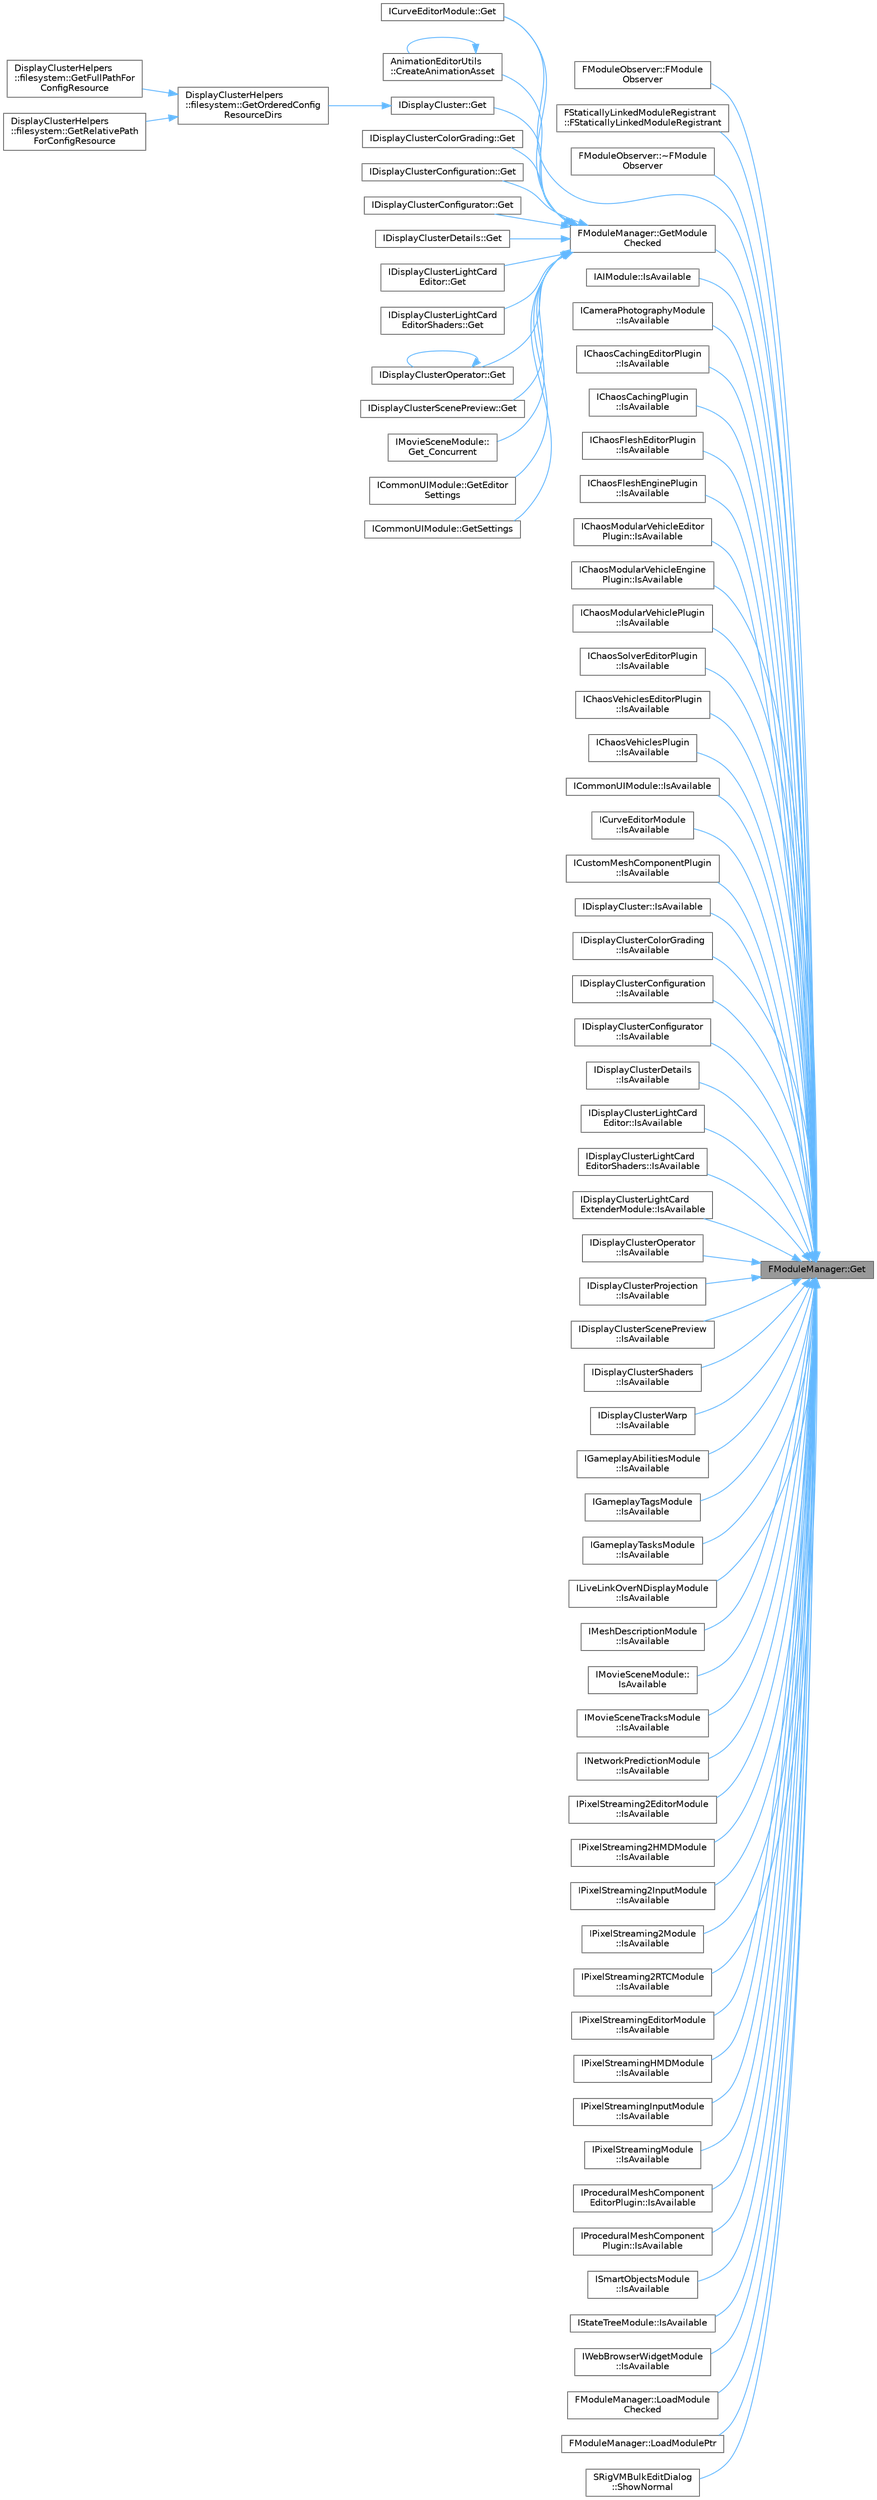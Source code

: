 digraph "FModuleManager::Get"
{
 // INTERACTIVE_SVG=YES
 // LATEX_PDF_SIZE
  bgcolor="transparent";
  edge [fontname=Helvetica,fontsize=10,labelfontname=Helvetica,labelfontsize=10];
  node [fontname=Helvetica,fontsize=10,shape=box,height=0.2,width=0.4];
  rankdir="RL";
  Node1 [id="Node000001",label="FModuleManager::Get",height=0.2,width=0.4,color="gray40", fillcolor="grey60", style="filled", fontcolor="black",tooltip="Gets the singleton instance of the module manager."];
  Node1 -> Node2 [id="edge1_Node000001_Node000002",dir="back",color="steelblue1",style="solid",tooltip=" "];
  Node2 [id="Node000002",label="FModuleObserver::FModule\lObserver",height=0.2,width=0.4,color="grey40", fillcolor="white", style="filled",URL="$d1/d08/classFModuleObserver.html#acb58242c6457276d0bef698d114d9971",tooltip="Constructor."];
  Node1 -> Node3 [id="edge2_Node000001_Node000003",dir="back",color="steelblue1",style="solid",tooltip=" "];
  Node3 [id="Node000003",label="FStaticallyLinkedModuleRegistrant\l::FStaticallyLinkedModuleRegistrant",height=0.2,width=0.4,color="grey40", fillcolor="white", style="filled",URL="$d3/d95/classFStaticallyLinkedModuleRegistrant.html#aafaa34abb71e7a26017ee8b0ecc588b8",tooltip="Explicit constructor that registers a statically linked module."];
  Node1 -> Node4 [id="edge3_Node000001_Node000004",dir="back",color="steelblue1",style="solid",tooltip=" "];
  Node4 [id="Node000004",label="FModuleObserver::~FModule\lObserver",height=0.2,width=0.4,color="grey40", fillcolor="white", style="filled",URL="$d1/d08/classFModuleObserver.html#a08b4d0593f591d749bbb8238f32cfbba",tooltip=" "];
  Node1 -> Node5 [id="edge4_Node000001_Node000005",dir="back",color="steelblue1",style="solid",tooltip=" "];
  Node5 [id="Node000005",label="ICurveEditorModule::Get",height=0.2,width=0.4,color="grey40", fillcolor="white", style="filled",URL="$d0/deb/classICurveEditorModule.html#ac5f8c0095488f993c1fef82c553e06b4",tooltip=" "];
  Node1 -> Node6 [id="edge5_Node000001_Node000006",dir="back",color="steelblue1",style="solid",tooltip=" "];
  Node6 [id="Node000006",label="FModuleManager::GetModule\lChecked",height=0.2,width=0.4,color="grey40", fillcolor="white", style="filled",URL="$dd/dbe/classFModuleManager.html#ad6b07e263e8862f6f71891440a632208",tooltip="Gets a module by name, checking to ensure it exists."];
  Node6 -> Node7 [id="edge6_Node000006_Node000007",dir="back",color="steelblue1",style="solid",tooltip=" "];
  Node7 [id="Node000007",label="AnimationEditorUtils\l::CreateAnimationAsset",height=0.2,width=0.4,color="grey40", fillcolor="white", style="filled",URL="$d6/d71/namespaceAnimationEditorUtils.html#af3a8071c018c5633e493934f64450342",tooltip=" "];
  Node7 -> Node7 [id="edge7_Node000007_Node000007",dir="back",color="steelblue1",style="solid",tooltip=" "];
  Node6 -> Node5 [id="edge8_Node000006_Node000005",dir="back",color="steelblue1",style="solid",tooltip=" "];
  Node6 -> Node8 [id="edge9_Node000006_Node000008",dir="back",color="steelblue1",style="solid",tooltip=" "];
  Node8 [id="Node000008",label="IDisplayCluster::Get",height=0.2,width=0.4,color="grey40", fillcolor="white", style="filled",URL="$d0/df1/classIDisplayCluster.html#a79d983d3b29fff99676d183bf17e2213",tooltip="Singleton-like access to this module's interface."];
  Node8 -> Node9 [id="edge10_Node000008_Node000009",dir="back",color="steelblue1",style="solid",tooltip=" "];
  Node9 [id="Node000009",label="DisplayClusterHelpers\l::filesystem::GetOrderedConfig\lResourceDirs",height=0.2,width=0.4,color="grey40", fillcolor="white", style="filled",URL="$d0/d2f/namespaceDisplayClusterHelpers_1_1filesystem.html#ad2328057731a9777f664eef7bb71b018",tooltip="Get ordered search base dirs for resources."];
  Node9 -> Node10 [id="edge11_Node000009_Node000010",dir="back",color="steelblue1",style="solid",tooltip=" "];
  Node10 [id="Node000010",label="DisplayClusterHelpers\l::filesystem::GetFullPathFor\lConfigResource",height=0.2,width=0.4,color="grey40", fillcolor="white", style="filled",URL="$d0/d2f/namespaceDisplayClusterHelpers_1_1filesystem.html#a99327908fd610ff6dc8c0fb4a3725fb6",tooltip=" "];
  Node9 -> Node11 [id="edge12_Node000009_Node000011",dir="back",color="steelblue1",style="solid",tooltip=" "];
  Node11 [id="Node000011",label="DisplayClusterHelpers\l::filesystem::GetRelativePath\lForConfigResource",height=0.2,width=0.4,color="grey40", fillcolor="white", style="filled",URL="$d0/d2f/namespaceDisplayClusterHelpers_1_1filesystem.html#a0db99ab7b81af7ac0cb02f865f63bc48",tooltip="Getting the relative path to an external file."];
  Node6 -> Node12 [id="edge13_Node000006_Node000012",dir="back",color="steelblue1",style="solid",tooltip=" "];
  Node12 [id="Node000012",label="IDisplayClusterColorGrading::Get",height=0.2,width=0.4,color="grey40", fillcolor="white", style="filled",URL="$db/d99/classIDisplayClusterColorGrading.html#a8f864ce315cafca21a956cc047558433",tooltip="Singleton-like access to this module's interface."];
  Node6 -> Node13 [id="edge14_Node000006_Node000013",dir="back",color="steelblue1",style="solid",tooltip=" "];
  Node13 [id="Node000013",label="IDisplayClusterConfiguration::Get",height=0.2,width=0.4,color="grey40", fillcolor="white", style="filled",URL="$dd/d82/classIDisplayClusterConfiguration.html#afb71b76df02d411f9e30d97bbedc1338",tooltip="Singleton-like access to this module's interface."];
  Node6 -> Node14 [id="edge15_Node000006_Node000014",dir="back",color="steelblue1",style="solid",tooltip=" "];
  Node14 [id="Node000014",label="IDisplayClusterConfigurator::Get",height=0.2,width=0.4,color="grey40", fillcolor="white", style="filled",URL="$d6/d2c/classIDisplayClusterConfigurator.html#a3866e85523a9300d91e13c1487a65c9f",tooltip="Singleton-like access to this module's interface."];
  Node6 -> Node15 [id="edge16_Node000006_Node000015",dir="back",color="steelblue1",style="solid",tooltip=" "];
  Node15 [id="Node000015",label="IDisplayClusterDetails::Get",height=0.2,width=0.4,color="grey40", fillcolor="white", style="filled",URL="$dc/d35/classIDisplayClusterDetails.html#a8cd0237bb2011fce208ad9686ab3683f",tooltip="Singleton-like access to this module's interface."];
  Node6 -> Node16 [id="edge17_Node000006_Node000016",dir="back",color="steelblue1",style="solid",tooltip=" "];
  Node16 [id="Node000016",label="IDisplayClusterLightCard\lEditor::Get",height=0.2,width=0.4,color="grey40", fillcolor="white", style="filled",URL="$d5/ddb/classIDisplayClusterLightCardEditor.html#af10f5ab189a0518982b9ab0a03fb1dc9",tooltip="Singleton-like access to this module's interface."];
  Node6 -> Node17 [id="edge18_Node000006_Node000017",dir="back",color="steelblue1",style="solid",tooltip=" "];
  Node17 [id="Node000017",label="IDisplayClusterLightCard\lEditorShaders::Get",height=0.2,width=0.4,color="grey40", fillcolor="white", style="filled",URL="$d8/d59/classIDisplayClusterLightCardEditorShaders.html#a460262ea02f19eca3159665bad1def62",tooltip="Singleton-like access to this module's interface."];
  Node6 -> Node18 [id="edge19_Node000006_Node000018",dir="back",color="steelblue1",style="solid",tooltip=" "];
  Node18 [id="Node000018",label="IDisplayClusterOperator::Get",height=0.2,width=0.4,color="grey40", fillcolor="white", style="filled",URL="$d3/d6e/classIDisplayClusterOperator.html#a8d57708f4db41139a9976b785b972aef",tooltip="Singleton-like access to this module's interface."];
  Node18 -> Node18 [id="edge20_Node000018_Node000018",dir="back",color="steelblue1",style="solid",tooltip=" "];
  Node6 -> Node19 [id="edge21_Node000006_Node000019",dir="back",color="steelblue1",style="solid",tooltip=" "];
  Node19 [id="Node000019",label="IDisplayClusterScenePreview::Get",height=0.2,width=0.4,color="grey40", fillcolor="white", style="filled",URL="$d4/de8/classIDisplayClusterScenePreview.html#a3833988c76ef2d02b0183bb036b9dce0",tooltip="Singleton-like access to this module's interface."];
  Node6 -> Node20 [id="edge22_Node000006_Node000020",dir="back",color="steelblue1",style="solid",tooltip=" "];
  Node20 [id="Node000020",label="IMovieSceneModule::\lGet_Concurrent",height=0.2,width=0.4,color="grey40", fillcolor="white", style="filled",URL="$d3/d7d/classIMovieSceneModule.html#a2ec9006b8d50a997dc03c48850b065b1",tooltip=" "];
  Node6 -> Node21 [id="edge23_Node000006_Node000021",dir="back",color="steelblue1",style="solid",tooltip=" "];
  Node21 [id="Node000021",label="ICommonUIModule::GetEditor\lSettings",height=0.2,width=0.4,color="grey40", fillcolor="white", style="filled",URL="$da/d7f/classICommonUIModule.html#a7c06c1ff3af106f7532289780e9d13be",tooltip=" "];
  Node6 -> Node22 [id="edge24_Node000006_Node000022",dir="back",color="steelblue1",style="solid",tooltip=" "];
  Node22 [id="Node000022",label="ICommonUIModule::GetSettings",height=0.2,width=0.4,color="grey40", fillcolor="white", style="filled",URL="$da/d7f/classICommonUIModule.html#a0ff413aff5bf3be3b0305bd29e6931f9",tooltip=" "];
  Node1 -> Node23 [id="edge25_Node000001_Node000023",dir="back",color="steelblue1",style="solid",tooltip=" "];
  Node23 [id="Node000023",label="IAIModule::IsAvailable",height=0.2,width=0.4,color="grey40", fillcolor="white", style="filled",URL="$d3/dfd/classIAIModule.html#acc0a776a1f022416568e9ab3ebe5b102",tooltip="Checks to see if this module is loaded and ready."];
  Node1 -> Node24 [id="edge26_Node000001_Node000024",dir="back",color="steelblue1",style="solid",tooltip=" "];
  Node24 [id="Node000024",label="ICameraPhotographyModule\l::IsAvailable",height=0.2,width=0.4,color="grey40", fillcolor="white", style="filled",URL="$da/de1/classICameraPhotographyModule.html#a2c200671549fe8678555936dd9162ae5",tooltip="Checks to see if this module is loaded and ready."];
  Node1 -> Node25 [id="edge27_Node000001_Node000025",dir="back",color="steelblue1",style="solid",tooltip=" "];
  Node25 [id="Node000025",label="IChaosCachingEditorPlugin\l::IsAvailable",height=0.2,width=0.4,color="grey40", fillcolor="white", style="filled",URL="$dc/d73/classIChaosCachingEditorPlugin.html#a2d96c7fa47c81957ab92eb43820fa09d",tooltip="Checks to see if this module is loaded and ready."];
  Node1 -> Node26 [id="edge28_Node000001_Node000026",dir="back",color="steelblue1",style="solid",tooltip=" "];
  Node26 [id="Node000026",label="IChaosCachingPlugin\l::IsAvailable",height=0.2,width=0.4,color="grey40", fillcolor="white", style="filled",URL="$d0/de3/classIChaosCachingPlugin.html#a718d9138bdfdad62ebeb0ba560707833",tooltip="Checks to see if this module is loaded and ready."];
  Node1 -> Node27 [id="edge29_Node000001_Node000027",dir="back",color="steelblue1",style="solid",tooltip=" "];
  Node27 [id="Node000027",label="IChaosFleshEditorPlugin\l::IsAvailable",height=0.2,width=0.4,color="grey40", fillcolor="white", style="filled",URL="$d2/d5f/classIChaosFleshEditorPlugin.html#af15d766136131348e0d50241902f5602",tooltip="Checks to see if this module is loaded and ready."];
  Node1 -> Node28 [id="edge30_Node000001_Node000028",dir="back",color="steelblue1",style="solid",tooltip=" "];
  Node28 [id="Node000028",label="IChaosFleshEnginePlugin\l::IsAvailable",height=0.2,width=0.4,color="grey40", fillcolor="white", style="filled",URL="$d3/d8a/classIChaosFleshEnginePlugin.html#afe1877c4e42b12aeebabc620e0f06c95",tooltip="Checks to see if this module is loaded and ready."];
  Node1 -> Node29 [id="edge31_Node000001_Node000029",dir="back",color="steelblue1",style="solid",tooltip=" "];
  Node29 [id="Node000029",label="IChaosModularVehicleEditor\lPlugin::IsAvailable",height=0.2,width=0.4,color="grey40", fillcolor="white", style="filled",URL="$df/d3b/classIChaosModularVehicleEditorPlugin.html#a9e67056a0fdf05ac39735b1ccb856007",tooltip="Checks to see if this module is loaded and ready."];
  Node1 -> Node30 [id="edge32_Node000001_Node000030",dir="back",color="steelblue1",style="solid",tooltip=" "];
  Node30 [id="Node000030",label="IChaosModularVehicleEngine\lPlugin::IsAvailable",height=0.2,width=0.4,color="grey40", fillcolor="white", style="filled",URL="$d1/d49/classIChaosModularVehicleEnginePlugin.html#a82ecd87de7fe7e5ffefac6ddcc972b40",tooltip="Checks to see if this module is loaded and ready."];
  Node1 -> Node31 [id="edge33_Node000001_Node000031",dir="back",color="steelblue1",style="solid",tooltip=" "];
  Node31 [id="Node000031",label="IChaosModularVehiclePlugin\l::IsAvailable",height=0.2,width=0.4,color="grey40", fillcolor="white", style="filled",URL="$dd/d7b/classIChaosModularVehiclePlugin.html#acbfc33fa38a68f4f1bf311395c58eee9",tooltip="Checks to see if this module is loaded and ready."];
  Node1 -> Node32 [id="edge34_Node000001_Node000032",dir="back",color="steelblue1",style="solid",tooltip=" "];
  Node32 [id="Node000032",label="IChaosSolverEditorPlugin\l::IsAvailable",height=0.2,width=0.4,color="grey40", fillcolor="white", style="filled",URL="$d6/de1/classIChaosSolverEditorPlugin.html#a0b9e0f9a479605983e300f3469b72997",tooltip="Checks to see if this module is loaded and ready."];
  Node1 -> Node33 [id="edge35_Node000001_Node000033",dir="back",color="steelblue1",style="solid",tooltip=" "];
  Node33 [id="Node000033",label="IChaosVehiclesEditorPlugin\l::IsAvailable",height=0.2,width=0.4,color="grey40", fillcolor="white", style="filled",URL="$d1/dd8/classIChaosVehiclesEditorPlugin.html#af9d15dd52485711782d55a26b480edf1",tooltip="Checks to see if this module is loaded and ready."];
  Node1 -> Node34 [id="edge36_Node000001_Node000034",dir="back",color="steelblue1",style="solid",tooltip=" "];
  Node34 [id="Node000034",label="IChaosVehiclesPlugin\l::IsAvailable",height=0.2,width=0.4,color="grey40", fillcolor="white", style="filled",URL="$d8/d63/classIChaosVehiclesPlugin.html#a20d73df34cf88892230791501ba7f25f",tooltip="Checks to see if this module is loaded and ready."];
  Node1 -> Node35 [id="edge37_Node000001_Node000035",dir="back",color="steelblue1",style="solid",tooltip=" "];
  Node35 [id="Node000035",label="ICommonUIModule::IsAvailable",height=0.2,width=0.4,color="grey40", fillcolor="white", style="filled",URL="$da/d7f/classICommonUIModule.html#a3e6566bd9cbadc19c4ba66b64aed6293",tooltip="Checks to see if this module is loaded and ready."];
  Node1 -> Node36 [id="edge38_Node000001_Node000036",dir="back",color="steelblue1",style="solid",tooltip=" "];
  Node36 [id="Node000036",label="ICurveEditorModule\l::IsAvailable",height=0.2,width=0.4,color="grey40", fillcolor="white", style="filled",URL="$d0/deb/classICurveEditorModule.html#a071df98ed548839a889f3ff40f42625d",tooltip=" "];
  Node1 -> Node37 [id="edge39_Node000001_Node000037",dir="back",color="steelblue1",style="solid",tooltip=" "];
  Node37 [id="Node000037",label="ICustomMeshComponentPlugin\l::IsAvailable",height=0.2,width=0.4,color="grey40", fillcolor="white", style="filled",URL="$d0/dff/classICustomMeshComponentPlugin.html#ae264a9cad86216d0ad8872df34c34288",tooltip="Checks to see if this module is loaded and ready."];
  Node1 -> Node38 [id="edge40_Node000001_Node000038",dir="back",color="steelblue1",style="solid",tooltip=" "];
  Node38 [id="Node000038",label="IDisplayCluster::IsAvailable",height=0.2,width=0.4,color="grey40", fillcolor="white", style="filled",URL="$d0/df1/classIDisplayCluster.html#a7ae7d1df7ea0ce68319c1c26039532db",tooltip="Checks to see if this module is loaded and ready."];
  Node1 -> Node39 [id="edge41_Node000001_Node000039",dir="back",color="steelblue1",style="solid",tooltip=" "];
  Node39 [id="Node000039",label="IDisplayClusterColorGrading\l::IsAvailable",height=0.2,width=0.4,color="grey40", fillcolor="white", style="filled",URL="$db/d99/classIDisplayClusterColorGrading.html#a44312c153d13d5228b649107ee2f23f0",tooltip="Checks to see if this module is loaded and ready."];
  Node1 -> Node40 [id="edge42_Node000001_Node000040",dir="back",color="steelblue1",style="solid",tooltip=" "];
  Node40 [id="Node000040",label="IDisplayClusterConfiguration\l::IsAvailable",height=0.2,width=0.4,color="grey40", fillcolor="white", style="filled",URL="$dd/d82/classIDisplayClusterConfiguration.html#a9d670ffdf5571c1477b533dcd9224683",tooltip="Checks to see if this module is loaded and ready."];
  Node1 -> Node41 [id="edge43_Node000001_Node000041",dir="back",color="steelblue1",style="solid",tooltip=" "];
  Node41 [id="Node000041",label="IDisplayClusterConfigurator\l::IsAvailable",height=0.2,width=0.4,color="grey40", fillcolor="white", style="filled",URL="$d6/d2c/classIDisplayClusterConfigurator.html#aab904872ac842d6c0add267a8a00e809",tooltip="Checks to see if this module is loaded and ready."];
  Node1 -> Node42 [id="edge44_Node000001_Node000042",dir="back",color="steelblue1",style="solid",tooltip=" "];
  Node42 [id="Node000042",label="IDisplayClusterDetails\l::IsAvailable",height=0.2,width=0.4,color="grey40", fillcolor="white", style="filled",URL="$dc/d35/classIDisplayClusterDetails.html#a6bb9a00574b328731dd2258801cbe8a2",tooltip="Checks to see if this module is loaded and ready."];
  Node1 -> Node43 [id="edge45_Node000001_Node000043",dir="back",color="steelblue1",style="solid",tooltip=" "];
  Node43 [id="Node000043",label="IDisplayClusterLightCard\lEditor::IsAvailable",height=0.2,width=0.4,color="grey40", fillcolor="white", style="filled",URL="$d5/ddb/classIDisplayClusterLightCardEditor.html#ad7f8bcd6884188d44728326aabc8e495",tooltip="Checks to see if this module is loaded and ready."];
  Node1 -> Node44 [id="edge46_Node000001_Node000044",dir="back",color="steelblue1",style="solid",tooltip=" "];
  Node44 [id="Node000044",label="IDisplayClusterLightCard\lEditorShaders::IsAvailable",height=0.2,width=0.4,color="grey40", fillcolor="white", style="filled",URL="$d8/d59/classIDisplayClusterLightCardEditorShaders.html#a90500a99d9e477d4dc15e51562051d93",tooltip="Checks to see if this module is loaded and ready."];
  Node1 -> Node45 [id="edge47_Node000001_Node000045",dir="back",color="steelblue1",style="solid",tooltip=" "];
  Node45 [id="Node000045",label="IDisplayClusterLightCard\lExtenderModule::IsAvailable",height=0.2,width=0.4,color="grey40", fillcolor="white", style="filled",URL="$d9/db7/classIDisplayClusterLightCardExtenderModule.html#a790ef1bb12ce1a36e3cdcc817f0ade18",tooltip="Checks to see if this module is loaded and ready."];
  Node1 -> Node46 [id="edge48_Node000001_Node000046",dir="back",color="steelblue1",style="solid",tooltip=" "];
  Node46 [id="Node000046",label="IDisplayClusterOperator\l::IsAvailable",height=0.2,width=0.4,color="grey40", fillcolor="white", style="filled",URL="$d3/d6e/classIDisplayClusterOperator.html#ae5c9faf2adb17e2aeb4ac8f45da718cb",tooltip="Checks to see if this module is loaded and ready."];
  Node1 -> Node47 [id="edge49_Node000001_Node000047",dir="back",color="steelblue1",style="solid",tooltip=" "];
  Node47 [id="Node000047",label="IDisplayClusterProjection\l::IsAvailable",height=0.2,width=0.4,color="grey40", fillcolor="white", style="filled",URL="$d0/d7c/classIDisplayClusterProjection.html#aa515ffb0e92c07bacf94557b63e2b78b",tooltip="Checks to see if this module is loaded and ready."];
  Node1 -> Node48 [id="edge50_Node000001_Node000048",dir="back",color="steelblue1",style="solid",tooltip=" "];
  Node48 [id="Node000048",label="IDisplayClusterScenePreview\l::IsAvailable",height=0.2,width=0.4,color="grey40", fillcolor="white", style="filled",URL="$d4/de8/classIDisplayClusterScenePreview.html#a34c35baf9eeaed1bc819ddf0698fcd38",tooltip="Checks to see if this module is loaded and ready."];
  Node1 -> Node49 [id="edge51_Node000001_Node000049",dir="back",color="steelblue1",style="solid",tooltip=" "];
  Node49 [id="Node000049",label="IDisplayClusterShaders\l::IsAvailable",height=0.2,width=0.4,color="grey40", fillcolor="white", style="filled",URL="$d1/dd3/classIDisplayClusterShaders.html#a4b13c584e18fce63210d844433bd3a3b",tooltip="Checks to see if this module is loaded and ready."];
  Node1 -> Node50 [id="edge52_Node000001_Node000050",dir="back",color="steelblue1",style="solid",tooltip=" "];
  Node50 [id="Node000050",label="IDisplayClusterWarp\l::IsAvailable",height=0.2,width=0.4,color="grey40", fillcolor="white", style="filled",URL="$da/df8/classIDisplayClusterWarp.html#aa2db86abfdc3fb436d43fa8eb428c2dd",tooltip="Checks to see if this module is loaded and ready."];
  Node1 -> Node51 [id="edge53_Node000001_Node000051",dir="back",color="steelblue1",style="solid",tooltip=" "];
  Node51 [id="Node000051",label="IGameplayAbilitiesModule\l::IsAvailable",height=0.2,width=0.4,color="grey40", fillcolor="white", style="filled",URL="$d4/d9a/classIGameplayAbilitiesModule.html#af95b31b61b14a0a0bc6893d84ab57806",tooltip="Checks to see if this module is loaded and ready."];
  Node1 -> Node52 [id="edge54_Node000001_Node000052",dir="back",color="steelblue1",style="solid",tooltip=" "];
  Node52 [id="Node000052",label="IGameplayTagsModule\l::IsAvailable",height=0.2,width=0.4,color="grey40", fillcolor="white", style="filled",URL="$d4/d32/classIGameplayTagsModule.html#a6b48c76404c3bd15402a95f305067d18",tooltip="Checks to see if this module is loaded and ready."];
  Node1 -> Node53 [id="edge55_Node000001_Node000053",dir="back",color="steelblue1",style="solid",tooltip=" "];
  Node53 [id="Node000053",label="IGameplayTasksModule\l::IsAvailable",height=0.2,width=0.4,color="grey40", fillcolor="white", style="filled",URL="$d0/dc7/classIGameplayTasksModule.html#a8cd878382cf9c5d86a158a40971ff18e",tooltip="Checks to see if this module is loaded and ready."];
  Node1 -> Node54 [id="edge56_Node000001_Node000054",dir="back",color="steelblue1",style="solid",tooltip=" "];
  Node54 [id="Node000054",label="ILiveLinkOverNDisplayModule\l::IsAvailable",height=0.2,width=0.4,color="grey40", fillcolor="white", style="filled",URL="$d9/de1/classILiveLinkOverNDisplayModule.html#ad94b9dff1217ae154d28052f9f04e0bc",tooltip=" "];
  Node1 -> Node55 [id="edge57_Node000001_Node000055",dir="back",color="steelblue1",style="solid",tooltip=" "];
  Node55 [id="Node000055",label="IMeshDescriptionModule\l::IsAvailable",height=0.2,width=0.4,color="grey40", fillcolor="white", style="filled",URL="$dd/d5f/classIMeshDescriptionModule.html#aba2c9414835ed701fc72b9b0cdc7b19b",tooltip="Checks to see if this module is loaded and ready."];
  Node1 -> Node56 [id="edge58_Node000001_Node000056",dir="back",color="steelblue1",style="solid",tooltip=" "];
  Node56 [id="Node000056",label="IMovieSceneModule::\lIsAvailable",height=0.2,width=0.4,color="grey40", fillcolor="white", style="filled",URL="$d3/d7d/classIMovieSceneModule.html#a0576705324370d96265bffea09c2d2af",tooltip="Checks to see if this module is loaded and ready."];
  Node1 -> Node57 [id="edge59_Node000001_Node000057",dir="back",color="steelblue1",style="solid",tooltip=" "];
  Node57 [id="Node000057",label="IMovieSceneTracksModule\l::IsAvailable",height=0.2,width=0.4,color="grey40", fillcolor="white", style="filled",URL="$d9/dde/classIMovieSceneTracksModule.html#a815c9bbd884c2c062c86962e5239b311",tooltip="Checks to see if this module is loaded and ready."];
  Node1 -> Node58 [id="edge60_Node000001_Node000058",dir="back",color="steelblue1",style="solid",tooltip=" "];
  Node58 [id="Node000058",label="INetworkPredictionModule\l::IsAvailable",height=0.2,width=0.4,color="grey40", fillcolor="white", style="filled",URL="$d1/d43/classINetworkPredictionModule.html#abe0964d65f5114512e21048de0bf7705",tooltip="Checks to see if this module is loaded and ready."];
  Node1 -> Node59 [id="edge61_Node000001_Node000059",dir="back",color="steelblue1",style="solid",tooltip=" "];
  Node59 [id="Node000059",label="IPixelStreaming2EditorModule\l::IsAvailable",height=0.2,width=0.4,color="grey40", fillcolor="white", style="filled",URL="$d9/df6/classIPixelStreaming2EditorModule.html#a0aadcf29fe53719a544668e8773f96b2",tooltip="Checks to see if this module is loaded."];
  Node1 -> Node60 [id="edge62_Node000001_Node000060",dir="back",color="steelblue1",style="solid",tooltip=" "];
  Node60 [id="Node000060",label="IPixelStreaming2HMDModule\l::IsAvailable",height=0.2,width=0.4,color="grey40", fillcolor="white", style="filled",URL="$d3/d57/classIPixelStreaming2HMDModule.html#a362f4217e85bfbf88e32c8d7bfe5781f",tooltip="Checks to see if this module is loaded."];
  Node1 -> Node61 [id="edge63_Node000001_Node000061",dir="back",color="steelblue1",style="solid",tooltip=" "];
  Node61 [id="Node000061",label="IPixelStreaming2InputModule\l::IsAvailable",height=0.2,width=0.4,color="grey40", fillcolor="white", style="filled",URL="$d4/d99/classIPixelStreaming2InputModule.html#a9ed86fb2110206f045e8ef1d112dc9b2",tooltip="Checks to see if this module is loaded."];
  Node1 -> Node62 [id="edge64_Node000001_Node000062",dir="back",color="steelblue1",style="solid",tooltip=" "];
  Node62 [id="Node000062",label="IPixelStreaming2Module\l::IsAvailable",height=0.2,width=0.4,color="grey40", fillcolor="white", style="filled",URL="$dd/dca/classIPixelStreaming2Module.html#a39922ea7861901b09231b3bb4b7517b9",tooltip="Checks to see if this module is loaded."];
  Node1 -> Node63 [id="edge65_Node000001_Node000063",dir="back",color="steelblue1",style="solid",tooltip=" "];
  Node63 [id="Node000063",label="IPixelStreaming2RTCModule\l::IsAvailable",height=0.2,width=0.4,color="grey40", fillcolor="white", style="filled",URL="$d3/d9c/classIPixelStreaming2RTCModule.html#a3a18401bd06b526d88e84e9c05045577",tooltip="Checks to see if this module is loaded."];
  Node1 -> Node64 [id="edge66_Node000001_Node000064",dir="back",color="steelblue1",style="solid",tooltip=" "];
  Node64 [id="Node000064",label="IPixelStreamingEditorModule\l::IsAvailable",height=0.2,width=0.4,color="grey40", fillcolor="white", style="filled",URL="$d8/d86/classIPixelStreamingEditorModule.html#a84d3bafa8a7495264485462ddc329af2",tooltip="Checks to see if this module is loaded."];
  Node1 -> Node65 [id="edge67_Node000001_Node000065",dir="back",color="steelblue1",style="solid",tooltip=" "];
  Node65 [id="Node000065",label="IPixelStreamingHMDModule\l::IsAvailable",height=0.2,width=0.4,color="grey40", fillcolor="white", style="filled",URL="$de/df9/classIPixelStreamingHMDModule.html#a5e302203a1b18837290031a570e6679a",tooltip="Checks to see if this module is loaded."];
  Node1 -> Node66 [id="edge68_Node000001_Node000066",dir="back",color="steelblue1",style="solid",tooltip=" "];
  Node66 [id="Node000066",label="IPixelStreamingInputModule\l::IsAvailable",height=0.2,width=0.4,color="grey40", fillcolor="white", style="filled",URL="$d5/dd0/classIPixelStreamingInputModule.html#a831421d91868d4576a04ae6599a6984f",tooltip="Checks to see if this module is loaded."];
  Node1 -> Node67 [id="edge69_Node000001_Node000067",dir="back",color="steelblue1",style="solid",tooltip=" "];
  Node67 [id="Node000067",label="IPixelStreamingModule\l::IsAvailable",height=0.2,width=0.4,color="grey40", fillcolor="white", style="filled",URL="$d9/d0e/classIPixelStreamingModule.html#ab276e164c1bceb509bc14803efd19287",tooltip="Checks to see if this module is loaded."];
  Node1 -> Node68 [id="edge70_Node000001_Node000068",dir="back",color="steelblue1",style="solid",tooltip=" "];
  Node68 [id="Node000068",label="IProceduralMeshComponent\lEditorPlugin::IsAvailable",height=0.2,width=0.4,color="grey40", fillcolor="white", style="filled",URL="$d4/db2/classIProceduralMeshComponentEditorPlugin.html#ac16d5170ecbae800dc551d32462ec049",tooltip="Checks to see if this module is loaded and ready."];
  Node1 -> Node69 [id="edge71_Node000001_Node000069",dir="back",color="steelblue1",style="solid",tooltip=" "];
  Node69 [id="Node000069",label="IProceduralMeshComponent\lPlugin::IsAvailable",height=0.2,width=0.4,color="grey40", fillcolor="white", style="filled",URL="$d0/d44/classIProceduralMeshComponentPlugin.html#a86c7e74144c4743d3054f5237d7cf275",tooltip="Checks to see if this module is loaded and ready."];
  Node1 -> Node70 [id="edge72_Node000001_Node000070",dir="back",color="steelblue1",style="solid",tooltip=" "];
  Node70 [id="Node000070",label="ISmartObjectsModule\l::IsAvailable",height=0.2,width=0.4,color="grey40", fillcolor="white", style="filled",URL="$d6/d2d/classISmartObjectsModule.html#a8c2aaa353c7ef2ffecdd3bda7e3f0fe6",tooltip="Checks to see if this module is loaded and ready."];
  Node1 -> Node71 [id="edge73_Node000001_Node000071",dir="back",color="steelblue1",style="solid",tooltip=" "];
  Node71 [id="Node000071",label="IStateTreeModule::IsAvailable",height=0.2,width=0.4,color="grey40", fillcolor="white", style="filled",URL="$d8/ddd/classIStateTreeModule.html#a3448e2b42740f6d0ea244364aa0453e1",tooltip="Checks to see if this module is loaded and ready."];
  Node1 -> Node72 [id="edge74_Node000001_Node000072",dir="back",color="steelblue1",style="solid",tooltip=" "];
  Node72 [id="Node000072",label="IWebBrowserWidgetModule\l::IsAvailable",height=0.2,width=0.4,color="grey40", fillcolor="white", style="filled",URL="$d5/d8e/classIWebBrowserWidgetModule.html#ac03df7c4e82c96afa7e7dcfa5843d86b",tooltip="Checks to see if this module is loaded and ready."];
  Node1 -> Node73 [id="edge75_Node000001_Node000073",dir="back",color="steelblue1",style="solid",tooltip=" "];
  Node73 [id="Node000073",label="FModuleManager::LoadModule\lChecked",height=0.2,width=0.4,color="grey40", fillcolor="white", style="filled",URL="$dd/dbe/classFModuleManager.html#a9e3e37bbf30592b85686b26e43c4af43",tooltip="Loads a module by name, checking to ensure it exists."];
  Node1 -> Node74 [id="edge76_Node000001_Node000074",dir="back",color="steelblue1",style="solid",tooltip=" "];
  Node74 [id="Node000074",label="FModuleManager::LoadModulePtr",height=0.2,width=0.4,color="grey40", fillcolor="white", style="filled",URL="$dd/dbe/classFModuleManager.html#a4e6176f14e7387d8d071d101b5697449",tooltip="Loads a module by name."];
  Node1 -> Node75 [id="edge77_Node000001_Node000075",dir="back",color="steelblue1",style="solid",tooltip=" "];
  Node75 [id="Node000075",label="SRigVMBulkEditDialog\l::ShowNormal",height=0.2,width=0.4,color="grey40", fillcolor="white", style="filled",URL="$d2/db6/classSRigVMBulkEditDialog.html#acd730034dabd2e12a524b8f9cc21e547",tooltip=" "];
}
